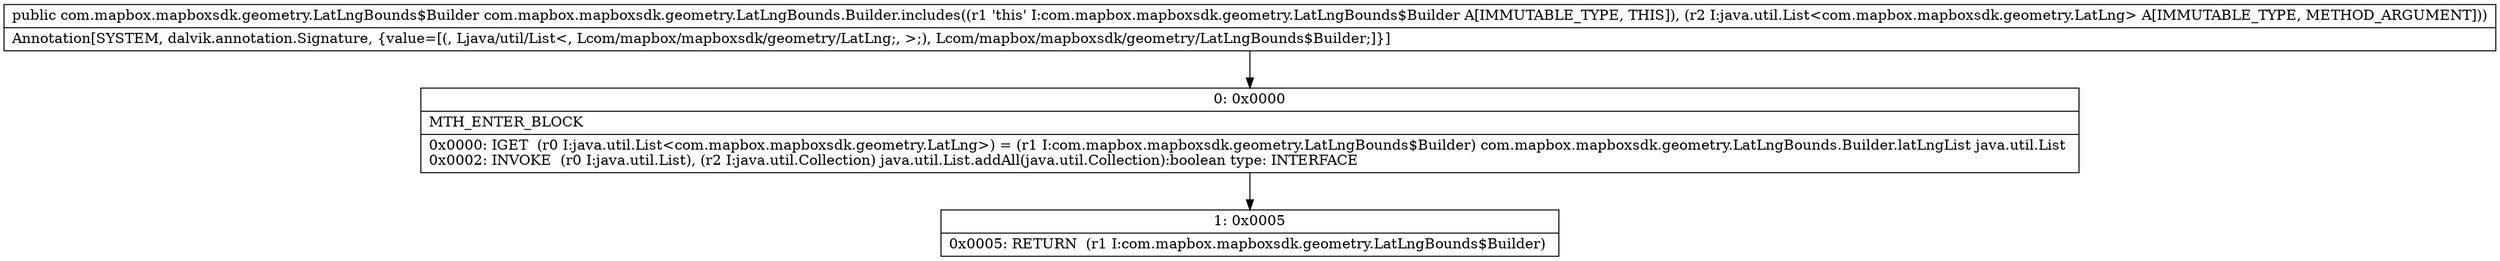 digraph "CFG forcom.mapbox.mapboxsdk.geometry.LatLngBounds.Builder.includes(Ljava\/util\/List;)Lcom\/mapbox\/mapboxsdk\/geometry\/LatLngBounds$Builder;" {
Node_0 [shape=record,label="{0\:\ 0x0000|MTH_ENTER_BLOCK\l|0x0000: IGET  (r0 I:java.util.List\<com.mapbox.mapboxsdk.geometry.LatLng\>) = (r1 I:com.mapbox.mapboxsdk.geometry.LatLngBounds$Builder) com.mapbox.mapboxsdk.geometry.LatLngBounds.Builder.latLngList java.util.List \l0x0002: INVOKE  (r0 I:java.util.List), (r2 I:java.util.Collection) java.util.List.addAll(java.util.Collection):boolean type: INTERFACE \l}"];
Node_1 [shape=record,label="{1\:\ 0x0005|0x0005: RETURN  (r1 I:com.mapbox.mapboxsdk.geometry.LatLngBounds$Builder) \l}"];
MethodNode[shape=record,label="{public com.mapbox.mapboxsdk.geometry.LatLngBounds$Builder com.mapbox.mapboxsdk.geometry.LatLngBounds.Builder.includes((r1 'this' I:com.mapbox.mapboxsdk.geometry.LatLngBounds$Builder A[IMMUTABLE_TYPE, THIS]), (r2 I:java.util.List\<com.mapbox.mapboxsdk.geometry.LatLng\> A[IMMUTABLE_TYPE, METHOD_ARGUMENT]))  | Annotation[SYSTEM, dalvik.annotation.Signature, \{value=[(, Ljava\/util\/List\<, Lcom\/mapbox\/mapboxsdk\/geometry\/LatLng;, \>;), Lcom\/mapbox\/mapboxsdk\/geometry\/LatLngBounds$Builder;]\}]\l}"];
MethodNode -> Node_0;
Node_0 -> Node_1;
}


